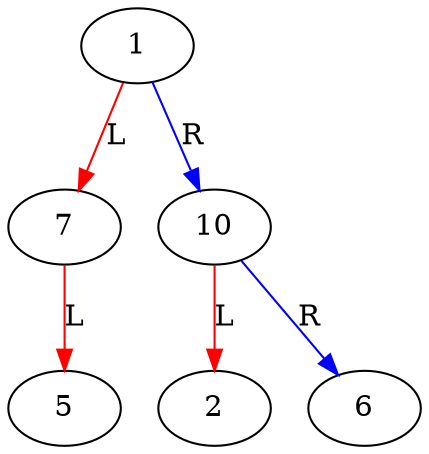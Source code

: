 Digraph G{
94082445193472[label="5"];
94082445193504[label="7"];
94082445193504->94082445193472[color="red",label="L"];
94082445193408[label="2"];
94082445193376[label="6"];
94082445193440[label="10"];
94082445193440->94082445193376[color="blue",label="R"];
94082445193440->94082445193408[color="red",label="L"];
94082445193536[label="1"];
94082445193536->94082445193440[color="blue",label="R"];
94082445193536->94082445193504[color="red",label="L"];
}